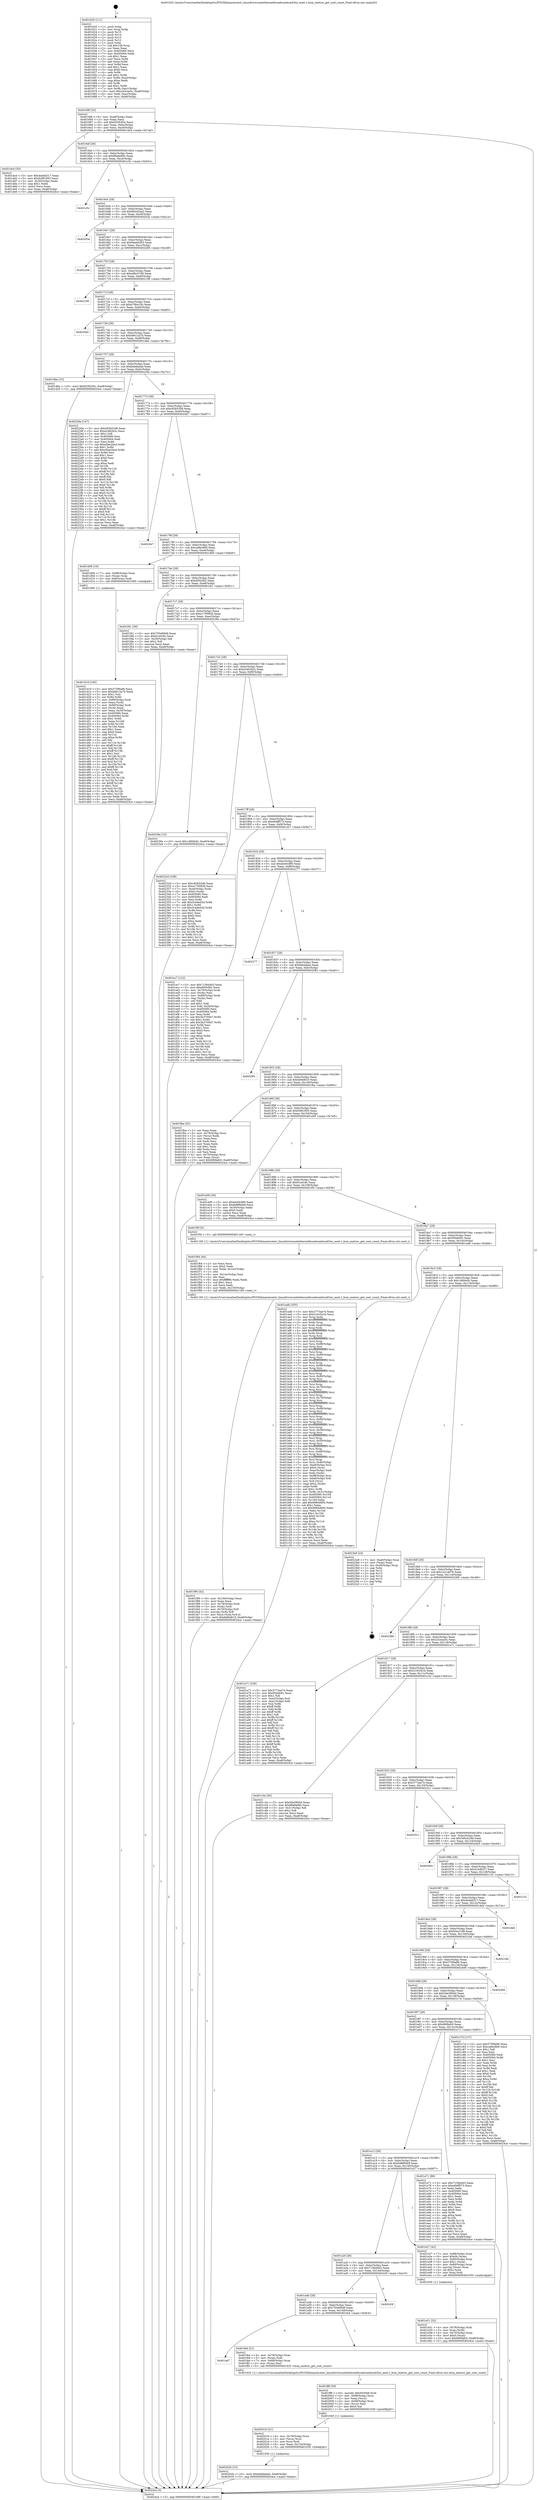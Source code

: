 digraph "0x401620" {
  label = "0x401620 (/mnt/c/Users/mathe/Desktop/tcc/POCII/binaries/extr_linuxdriversnetethernetbroadcombcm63xx_enet.c_bcm_enetsw_get_sset_count_Final-ollvm.out::main(0))"
  labelloc = "t"
  node[shape=record]

  Entry [label="",width=0.3,height=0.3,shape=circle,fillcolor=black,style=filled]
  "0x40168f" [label="{
     0x40168f [32]\l
     | [instrs]\l
     &nbsp;&nbsp;0x40168f \<+6\>: mov -0xa8(%rbp),%eax\l
     &nbsp;&nbsp;0x401695 \<+2\>: mov %eax,%ecx\l
     &nbsp;&nbsp;0x401697 \<+6\>: sub $0x92562f3c,%ecx\l
     &nbsp;&nbsp;0x40169d \<+6\>: mov %eax,-0xbc(%rbp)\l
     &nbsp;&nbsp;0x4016a3 \<+6\>: mov %ecx,-0xc0(%rbp)\l
     &nbsp;&nbsp;0x4016a9 \<+6\>: je 0000000000401dcd \<main+0x7ad\>\l
  }"]
  "0x401dcd" [label="{
     0x401dcd [30]\l
     | [instrs]\l
     &nbsp;&nbsp;0x401dcd \<+5\>: mov $0x4eddd317,%eax\l
     &nbsp;&nbsp;0x401dd2 \<+5\>: mov $0xfc981855,%ecx\l
     &nbsp;&nbsp;0x401dd7 \<+3\>: mov -0x30(%rbp),%edx\l
     &nbsp;&nbsp;0x401dda \<+3\>: cmp $0x1,%edx\l
     &nbsp;&nbsp;0x401ddd \<+3\>: cmovl %ecx,%eax\l
     &nbsp;&nbsp;0x401de0 \<+6\>: mov %eax,-0xa8(%rbp)\l
     &nbsp;&nbsp;0x401de6 \<+5\>: jmp 00000000004024ce \<main+0xeae\>\l
  }"]
  "0x4016af" [label="{
     0x4016af [28]\l
     | [instrs]\l
     &nbsp;&nbsp;0x4016af \<+5\>: jmp 00000000004016b4 \<main+0x94\>\l
     &nbsp;&nbsp;0x4016b4 \<+6\>: mov -0xbc(%rbp),%eax\l
     &nbsp;&nbsp;0x4016ba \<+5\>: sub $0x96a6e99c,%eax\l
     &nbsp;&nbsp;0x4016bf \<+6\>: mov %eax,-0xc4(%rbp)\l
     &nbsp;&nbsp;0x4016c5 \<+6\>: je 0000000000401c5c \<main+0x63c\>\l
  }"]
  Exit [label="",width=0.3,height=0.3,shape=circle,fillcolor=black,style=filled,peripheries=2]
  "0x401c5c" [label="{
     0x401c5c\l
  }", style=dashed]
  "0x4016cb" [label="{
     0x4016cb [28]\l
     | [instrs]\l
     &nbsp;&nbsp;0x4016cb \<+5\>: jmp 00000000004016d0 \<main+0xb0\>\l
     &nbsp;&nbsp;0x4016d0 \<+6\>: mov -0xbc(%rbp),%eax\l
     &nbsp;&nbsp;0x4016d6 \<+5\>: sub $0x9b2d3aa2,%eax\l
     &nbsp;&nbsp;0x4016db \<+6\>: mov %eax,-0xc8(%rbp)\l
     &nbsp;&nbsp;0x4016e1 \<+6\>: je 000000000040203a \<main+0xa1a\>\l
  }"]
  "0x40202b" [label="{
     0x40202b [15]\l
     | [instrs]\l
     &nbsp;&nbsp;0x40202b \<+10\>: movl $0xbebdabab,-0xa8(%rbp)\l
     &nbsp;&nbsp;0x402035 \<+5\>: jmp 00000000004024ce \<main+0xeae\>\l
  }"]
  "0x40203a" [label="{
     0x40203a\l
  }", style=dashed]
  "0x4016e7" [label="{
     0x4016e7 [28]\l
     | [instrs]\l
     &nbsp;&nbsp;0x4016e7 \<+5\>: jmp 00000000004016ec \<main+0xcc\>\l
     &nbsp;&nbsp;0x4016ec \<+6\>: mov -0xbc(%rbp),%eax\l
     &nbsp;&nbsp;0x4016f2 \<+5\>: sub $0x9bab0263,%eax\l
     &nbsp;&nbsp;0x4016f7 \<+6\>: mov %eax,-0xcc(%rbp)\l
     &nbsp;&nbsp;0x4016fd \<+6\>: je 0000000000402268 \<main+0xc48\>\l
  }"]
  "0x402016" [label="{
     0x402016 [21]\l
     | [instrs]\l
     &nbsp;&nbsp;0x402016 \<+4\>: mov -0x78(%rbp),%rcx\l
     &nbsp;&nbsp;0x40201a \<+3\>: mov (%rcx),%rcx\l
     &nbsp;&nbsp;0x40201d \<+3\>: mov %rcx,%rdi\l
     &nbsp;&nbsp;0x402020 \<+6\>: mov %eax,-0x154(%rbp)\l
     &nbsp;&nbsp;0x402026 \<+5\>: call 0000000000401030 \<free@plt\>\l
     | [calls]\l
     &nbsp;&nbsp;0x401030 \{1\} (unknown)\l
  }"]
  "0x402268" [label="{
     0x402268\l
  }", style=dashed]
  "0x401703" [label="{
     0x401703 [28]\l
     | [instrs]\l
     &nbsp;&nbsp;0x401703 \<+5\>: jmp 0000000000401708 \<main+0xe8\>\l
     &nbsp;&nbsp;0x401708 \<+6\>: mov -0xbc(%rbp),%eax\l
     &nbsp;&nbsp;0x40170e \<+5\>: sub $0xadbc5190,%eax\l
     &nbsp;&nbsp;0x401713 \<+6\>: mov %eax,-0xd0(%rbp)\l
     &nbsp;&nbsp;0x401719 \<+6\>: je 0000000000402108 \<main+0xae8\>\l
  }"]
  "0x401ff9" [label="{
     0x401ff9 [29]\l
     | [instrs]\l
     &nbsp;&nbsp;0x401ff9 \<+10\>: movabs $0x4030d6,%rdi\l
     &nbsp;&nbsp;0x402003 \<+4\>: mov -0x68(%rbp),%rcx\l
     &nbsp;&nbsp;0x402007 \<+2\>: mov %eax,(%rcx)\l
     &nbsp;&nbsp;0x402009 \<+4\>: mov -0x68(%rbp),%rcx\l
     &nbsp;&nbsp;0x40200d \<+2\>: mov (%rcx),%esi\l
     &nbsp;&nbsp;0x40200f \<+2\>: mov $0x0,%al\l
     &nbsp;&nbsp;0x402011 \<+5\>: call 0000000000401040 \<printf@plt\>\l
     | [calls]\l
     &nbsp;&nbsp;0x401040 \{1\} (unknown)\l
  }"]
  "0x402108" [label="{
     0x402108\l
  }", style=dashed]
  "0x40171f" [label="{
     0x40171f [28]\l
     | [instrs]\l
     &nbsp;&nbsp;0x40171f \<+5\>: jmp 0000000000401724 \<main+0x104\>\l
     &nbsp;&nbsp;0x401724 \<+6\>: mov -0xbc(%rbp),%eax\l
     &nbsp;&nbsp;0x40172a \<+5\>: sub $0xb78b419c,%eax\l
     &nbsp;&nbsp;0x40172f \<+6\>: mov %eax,-0xd4(%rbp)\l
     &nbsp;&nbsp;0x401735 \<+6\>: je 00000000004020a5 \<main+0xa85\>\l
  }"]
  "0x401a67" [label="{
     0x401a67\l
  }", style=dashed]
  "0x4020a5" [label="{
     0x4020a5\l
  }", style=dashed]
  "0x40173b" [label="{
     0x40173b [28]\l
     | [instrs]\l
     &nbsp;&nbsp;0x40173b \<+5\>: jmp 0000000000401740 \<main+0x120\>\l
     &nbsp;&nbsp;0x401740 \<+6\>: mov -0xbc(%rbp),%eax\l
     &nbsp;&nbsp;0x401746 \<+5\>: sub $0xb8012a7b,%eax\l
     &nbsp;&nbsp;0x40174b \<+6\>: mov %eax,-0xd8(%rbp)\l
     &nbsp;&nbsp;0x401751 \<+6\>: je 0000000000401dbe \<main+0x79e\>\l
  }"]
  "0x401fe4" [label="{
     0x401fe4 [21]\l
     | [instrs]\l
     &nbsp;&nbsp;0x401fe4 \<+4\>: mov -0x78(%rbp),%rax\l
     &nbsp;&nbsp;0x401fe8 \<+3\>: mov (%rax),%rdi\l
     &nbsp;&nbsp;0x401feb \<+7\>: mov -0x88(%rbp),%rax\l
     &nbsp;&nbsp;0x401ff2 \<+2\>: mov (%rax),%esi\l
     &nbsp;&nbsp;0x401ff4 \<+5\>: call 0000000000401420 \<bcm_enetsw_get_sset_count\>\l
     | [calls]\l
     &nbsp;&nbsp;0x401420 \{1\} (/mnt/c/Users/mathe/Desktop/tcc/POCII/binaries/extr_linuxdriversnetethernetbroadcombcm63xx_enet.c_bcm_enetsw_get_sset_count_Final-ollvm.out::bcm_enetsw_get_sset_count)\l
  }"]
  "0x401dbe" [label="{
     0x401dbe [15]\l
     | [instrs]\l
     &nbsp;&nbsp;0x401dbe \<+10\>: movl $0x92562f3c,-0xa8(%rbp)\l
     &nbsp;&nbsp;0x401dc8 \<+5\>: jmp 00000000004024ce \<main+0xeae\>\l
  }"]
  "0x401757" [label="{
     0x401757 [28]\l
     | [instrs]\l
     &nbsp;&nbsp;0x401757 \<+5\>: jmp 000000000040175c \<main+0x13c\>\l
     &nbsp;&nbsp;0x40175c \<+6\>: mov -0xbc(%rbp),%eax\l
     &nbsp;&nbsp;0x401762 \<+5\>: sub $0xbebdabab,%eax\l
     &nbsp;&nbsp;0x401767 \<+6\>: mov %eax,-0xdc(%rbp)\l
     &nbsp;&nbsp;0x40176d \<+6\>: je 000000000040229a \<main+0xc7a\>\l
  }"]
  "0x401a4b" [label="{
     0x401a4b [28]\l
     | [instrs]\l
     &nbsp;&nbsp;0x401a4b \<+5\>: jmp 0000000000401a50 \<main+0x430\>\l
     &nbsp;&nbsp;0x401a50 \<+6\>: mov -0xbc(%rbp),%eax\l
     &nbsp;&nbsp;0x401a56 \<+5\>: sub $0x75546849,%eax\l
     &nbsp;&nbsp;0x401a5b \<+6\>: mov %eax,-0x148(%rbp)\l
     &nbsp;&nbsp;0x401a61 \<+6\>: je 0000000000401fe4 \<main+0x9c4\>\l
  }"]
  "0x40229a" [label="{
     0x40229a [147]\l
     | [instrs]\l
     &nbsp;&nbsp;0x40229a \<+5\>: mov $0xc83b52d9,%eax\l
     &nbsp;&nbsp;0x40229f \<+5\>: mov $0xe2462b2c,%ecx\l
     &nbsp;&nbsp;0x4022a4 \<+2\>: mov $0x1,%dl\l
     &nbsp;&nbsp;0x4022a6 \<+7\>: mov 0x405060,%esi\l
     &nbsp;&nbsp;0x4022ad \<+7\>: mov 0x405064,%edi\l
     &nbsp;&nbsp;0x4022b4 \<+3\>: mov %esi,%r8d\l
     &nbsp;&nbsp;0x4022b7 \<+7\>: sub $0xe5be2be4,%r8d\l
     &nbsp;&nbsp;0x4022be \<+4\>: sub $0x1,%r8d\l
     &nbsp;&nbsp;0x4022c2 \<+7\>: add $0xe5be2be4,%r8d\l
     &nbsp;&nbsp;0x4022c9 \<+4\>: imul %r8d,%esi\l
     &nbsp;&nbsp;0x4022cd \<+3\>: and $0x1,%esi\l
     &nbsp;&nbsp;0x4022d0 \<+3\>: cmp $0x0,%esi\l
     &nbsp;&nbsp;0x4022d3 \<+4\>: sete %r9b\l
     &nbsp;&nbsp;0x4022d7 \<+3\>: cmp $0xa,%edi\l
     &nbsp;&nbsp;0x4022da \<+4\>: setl %r10b\l
     &nbsp;&nbsp;0x4022de \<+3\>: mov %r9b,%r11b\l
     &nbsp;&nbsp;0x4022e1 \<+4\>: xor $0xff,%r11b\l
     &nbsp;&nbsp;0x4022e5 \<+3\>: mov %r10b,%bl\l
     &nbsp;&nbsp;0x4022e8 \<+3\>: xor $0xff,%bl\l
     &nbsp;&nbsp;0x4022eb \<+3\>: xor $0x0,%dl\l
     &nbsp;&nbsp;0x4022ee \<+3\>: mov %r11b,%r14b\l
     &nbsp;&nbsp;0x4022f1 \<+4\>: and $0x0,%r14b\l
     &nbsp;&nbsp;0x4022f5 \<+3\>: and %dl,%r9b\l
     &nbsp;&nbsp;0x4022f8 \<+3\>: mov %bl,%r15b\l
     &nbsp;&nbsp;0x4022fb \<+4\>: and $0x0,%r15b\l
     &nbsp;&nbsp;0x4022ff \<+3\>: and %dl,%r10b\l
     &nbsp;&nbsp;0x402302 \<+3\>: or %r9b,%r14b\l
     &nbsp;&nbsp;0x402305 \<+3\>: or %r10b,%r15b\l
     &nbsp;&nbsp;0x402308 \<+3\>: xor %r15b,%r14b\l
     &nbsp;&nbsp;0x40230b \<+3\>: or %bl,%r11b\l
     &nbsp;&nbsp;0x40230e \<+4\>: xor $0xff,%r11b\l
     &nbsp;&nbsp;0x402312 \<+3\>: or $0x0,%dl\l
     &nbsp;&nbsp;0x402315 \<+3\>: and %dl,%r11b\l
     &nbsp;&nbsp;0x402318 \<+3\>: or %r11b,%r14b\l
     &nbsp;&nbsp;0x40231b \<+4\>: test $0x1,%r14b\l
     &nbsp;&nbsp;0x40231f \<+3\>: cmovne %ecx,%eax\l
     &nbsp;&nbsp;0x402322 \<+6\>: mov %eax,-0xa8(%rbp)\l
     &nbsp;&nbsp;0x402328 \<+5\>: jmp 00000000004024ce \<main+0xeae\>\l
  }"]
  "0x401773" [label="{
     0x401773 [28]\l
     | [instrs]\l
     &nbsp;&nbsp;0x401773 \<+5\>: jmp 0000000000401778 \<main+0x158\>\l
     &nbsp;&nbsp;0x401778 \<+6\>: mov -0xbc(%rbp),%eax\l
     &nbsp;&nbsp;0x40177e \<+5\>: sub $0xc83b52d9,%eax\l
     &nbsp;&nbsp;0x401783 \<+6\>: mov %eax,-0xe0(%rbp)\l
     &nbsp;&nbsp;0x401789 \<+6\>: je 00000000004024b7 \<main+0xe97\>\l
  }"]
  "0x40243f" [label="{
     0x40243f\l
  }", style=dashed]
  "0x4024b7" [label="{
     0x4024b7\l
  }", style=dashed]
  "0x40178f" [label="{
     0x40178f [28]\l
     | [instrs]\l
     &nbsp;&nbsp;0x40178f \<+5\>: jmp 0000000000401794 \<main+0x174\>\l
     &nbsp;&nbsp;0x401794 \<+6\>: mov -0xbc(%rbp),%eax\l
     &nbsp;&nbsp;0x40179a \<+5\>: sub $0xca8ec8b9,%eax\l
     &nbsp;&nbsp;0x40179f \<+6\>: mov %eax,-0xe4(%rbp)\l
     &nbsp;&nbsp;0x4017a5 \<+6\>: je 0000000000401d06 \<main+0x6e6\>\l
  }"]
  "0x401f90" [label="{
     0x401f90 [42]\l
     | [instrs]\l
     &nbsp;&nbsp;0x401f90 \<+6\>: mov -0x150(%rbp),%ecx\l
     &nbsp;&nbsp;0x401f96 \<+3\>: imul %eax,%ecx\l
     &nbsp;&nbsp;0x401f99 \<+4\>: mov -0x78(%rbp),%rdi\l
     &nbsp;&nbsp;0x401f9d \<+3\>: mov (%rdi),%rdi\l
     &nbsp;&nbsp;0x401fa0 \<+4\>: mov -0x70(%rbp),%r8\l
     &nbsp;&nbsp;0x401fa4 \<+3\>: movslq (%r8),%r8\l
     &nbsp;&nbsp;0x401fa7 \<+4\>: mov %ecx,(%rdi,%r8,4)\l
     &nbsp;&nbsp;0x401fab \<+10\>: movl $0xfa66d610,-0xa8(%rbp)\l
     &nbsp;&nbsp;0x401fb5 \<+5\>: jmp 00000000004024ce \<main+0xeae\>\l
  }"]
  "0x401d06" [label="{
     0x401d06 [19]\l
     | [instrs]\l
     &nbsp;&nbsp;0x401d06 \<+7\>: mov -0x98(%rbp),%rax\l
     &nbsp;&nbsp;0x401d0d \<+3\>: mov (%rax),%rax\l
     &nbsp;&nbsp;0x401d10 \<+4\>: mov 0x8(%rax),%rdi\l
     &nbsp;&nbsp;0x401d14 \<+5\>: call 0000000000401060 \<atoi@plt\>\l
     | [calls]\l
     &nbsp;&nbsp;0x401060 \{1\} (unknown)\l
  }"]
  "0x4017ab" [label="{
     0x4017ab [28]\l
     | [instrs]\l
     &nbsp;&nbsp;0x4017ab \<+5\>: jmp 00000000004017b0 \<main+0x190\>\l
     &nbsp;&nbsp;0x4017b0 \<+6\>: mov -0xbc(%rbp),%eax\l
     &nbsp;&nbsp;0x4017b6 \<+5\>: sub $0xdf30cfb2,%eax\l
     &nbsp;&nbsp;0x4017bb \<+6\>: mov %eax,-0xe8(%rbp)\l
     &nbsp;&nbsp;0x4017c1 \<+6\>: je 0000000000401f41 \<main+0x921\>\l
  }"]
  "0x401f64" [label="{
     0x401f64 [44]\l
     | [instrs]\l
     &nbsp;&nbsp;0x401f64 \<+2\>: xor %ecx,%ecx\l
     &nbsp;&nbsp;0x401f66 \<+5\>: mov $0x2,%edx\l
     &nbsp;&nbsp;0x401f6b \<+6\>: mov %edx,-0x14c(%rbp)\l
     &nbsp;&nbsp;0x401f71 \<+1\>: cltd\l
     &nbsp;&nbsp;0x401f72 \<+6\>: mov -0x14c(%rbp),%esi\l
     &nbsp;&nbsp;0x401f78 \<+2\>: idiv %esi\l
     &nbsp;&nbsp;0x401f7a \<+6\>: imul $0xfffffffe,%edx,%edx\l
     &nbsp;&nbsp;0x401f80 \<+3\>: sub $0x1,%ecx\l
     &nbsp;&nbsp;0x401f83 \<+2\>: sub %ecx,%edx\l
     &nbsp;&nbsp;0x401f85 \<+6\>: mov %edx,-0x150(%rbp)\l
     &nbsp;&nbsp;0x401f8b \<+5\>: call 0000000000401160 \<next_i\>\l
     | [calls]\l
     &nbsp;&nbsp;0x401160 \{1\} (/mnt/c/Users/mathe/Desktop/tcc/POCII/binaries/extr_linuxdriversnetethernetbroadcombcm63xx_enet.c_bcm_enetsw_get_sset_count_Final-ollvm.out::next_i)\l
  }"]
  "0x401f41" [label="{
     0x401f41 [30]\l
     | [instrs]\l
     &nbsp;&nbsp;0x401f41 \<+5\>: mov $0x75546849,%eax\l
     &nbsp;&nbsp;0x401f46 \<+5\>: mov $0x91e0c9c,%ecx\l
     &nbsp;&nbsp;0x401f4b \<+3\>: mov -0x29(%rbp),%dl\l
     &nbsp;&nbsp;0x401f4e \<+3\>: test $0x1,%dl\l
     &nbsp;&nbsp;0x401f51 \<+3\>: cmovne %ecx,%eax\l
     &nbsp;&nbsp;0x401f54 \<+6\>: mov %eax,-0xa8(%rbp)\l
     &nbsp;&nbsp;0x401f5a \<+5\>: jmp 00000000004024ce \<main+0xeae\>\l
  }"]
  "0x4017c7" [label="{
     0x4017c7 [28]\l
     | [instrs]\l
     &nbsp;&nbsp;0x4017c7 \<+5\>: jmp 00000000004017cc \<main+0x1ac\>\l
     &nbsp;&nbsp;0x4017cc \<+6\>: mov -0xbc(%rbp),%eax\l
     &nbsp;&nbsp;0x4017d2 \<+5\>: sub $0xe1795828,%eax\l
     &nbsp;&nbsp;0x4017d7 \<+6\>: mov %eax,-0xec(%rbp)\l
     &nbsp;&nbsp;0x4017dd \<+6\>: je 000000000040239a \<main+0xd7a\>\l
  }"]
  "0x401e51" [label="{
     0x401e51 [32]\l
     | [instrs]\l
     &nbsp;&nbsp;0x401e51 \<+4\>: mov -0x78(%rbp),%rdi\l
     &nbsp;&nbsp;0x401e55 \<+3\>: mov %rax,(%rdi)\l
     &nbsp;&nbsp;0x401e58 \<+4\>: mov -0x70(%rbp),%rax\l
     &nbsp;&nbsp;0x401e5c \<+6\>: movl $0x0,(%rax)\l
     &nbsp;&nbsp;0x401e62 \<+10\>: movl $0x680fafc0,-0xa8(%rbp)\l
     &nbsp;&nbsp;0x401e6c \<+5\>: jmp 00000000004024ce \<main+0xeae\>\l
  }"]
  "0x40239a" [label="{
     0x40239a [15]\l
     | [instrs]\l
     &nbsp;&nbsp;0x40239a \<+10\>: movl $0x1480dcfc,-0xa8(%rbp)\l
     &nbsp;&nbsp;0x4023a4 \<+5\>: jmp 00000000004024ce \<main+0xeae\>\l
  }"]
  "0x4017e3" [label="{
     0x4017e3 [28]\l
     | [instrs]\l
     &nbsp;&nbsp;0x4017e3 \<+5\>: jmp 00000000004017e8 \<main+0x1c8\>\l
     &nbsp;&nbsp;0x4017e8 \<+6\>: mov -0xbc(%rbp),%eax\l
     &nbsp;&nbsp;0x4017ee \<+5\>: sub $0xe2462b2c,%eax\l
     &nbsp;&nbsp;0x4017f3 \<+6\>: mov %eax,-0xf0(%rbp)\l
     &nbsp;&nbsp;0x4017f9 \<+6\>: je 000000000040232d \<main+0xd0d\>\l
  }"]
  "0x401a2f" [label="{
     0x401a2f [28]\l
     | [instrs]\l
     &nbsp;&nbsp;0x401a2f \<+5\>: jmp 0000000000401a34 \<main+0x414\>\l
     &nbsp;&nbsp;0x401a34 \<+6\>: mov -0xbc(%rbp),%eax\l
     &nbsp;&nbsp;0x401a3a \<+5\>: sub $0x7156d4d3,%eax\l
     &nbsp;&nbsp;0x401a3f \<+6\>: mov %eax,-0x144(%rbp)\l
     &nbsp;&nbsp;0x401a45 \<+6\>: je 000000000040243f \<main+0xe1f\>\l
  }"]
  "0x40232d" [label="{
     0x40232d [109]\l
     | [instrs]\l
     &nbsp;&nbsp;0x40232d \<+5\>: mov $0xc83b52d9,%eax\l
     &nbsp;&nbsp;0x402332 \<+5\>: mov $0xe1795828,%ecx\l
     &nbsp;&nbsp;0x402337 \<+7\>: mov -0xa0(%rbp),%rdx\l
     &nbsp;&nbsp;0x40233e \<+6\>: movl $0x0,(%rdx)\l
     &nbsp;&nbsp;0x402344 \<+7\>: mov 0x405060,%esi\l
     &nbsp;&nbsp;0x40234b \<+7\>: mov 0x405064,%edi\l
     &nbsp;&nbsp;0x402352 \<+3\>: mov %esi,%r8d\l
     &nbsp;&nbsp;0x402355 \<+7\>: add $0x3c4ded3d,%r8d\l
     &nbsp;&nbsp;0x40235c \<+4\>: sub $0x1,%r8d\l
     &nbsp;&nbsp;0x402360 \<+7\>: sub $0x3c4ded3d,%r8d\l
     &nbsp;&nbsp;0x402367 \<+4\>: imul %r8d,%esi\l
     &nbsp;&nbsp;0x40236b \<+3\>: and $0x1,%esi\l
     &nbsp;&nbsp;0x40236e \<+3\>: cmp $0x0,%esi\l
     &nbsp;&nbsp;0x402371 \<+4\>: sete %r9b\l
     &nbsp;&nbsp;0x402375 \<+3\>: cmp $0xa,%edi\l
     &nbsp;&nbsp;0x402378 \<+4\>: setl %r10b\l
     &nbsp;&nbsp;0x40237c \<+3\>: mov %r9b,%r11b\l
     &nbsp;&nbsp;0x40237f \<+3\>: and %r10b,%r11b\l
     &nbsp;&nbsp;0x402382 \<+3\>: xor %r10b,%r9b\l
     &nbsp;&nbsp;0x402385 \<+3\>: or %r9b,%r11b\l
     &nbsp;&nbsp;0x402388 \<+4\>: test $0x1,%r11b\l
     &nbsp;&nbsp;0x40238c \<+3\>: cmovne %ecx,%eax\l
     &nbsp;&nbsp;0x40238f \<+6\>: mov %eax,-0xa8(%rbp)\l
     &nbsp;&nbsp;0x402395 \<+5\>: jmp 00000000004024ce \<main+0xeae\>\l
  }"]
  "0x4017ff" [label="{
     0x4017ff [28]\l
     | [instrs]\l
     &nbsp;&nbsp;0x4017ff \<+5\>: jmp 0000000000401804 \<main+0x1e4\>\l
     &nbsp;&nbsp;0x401804 \<+6\>: mov -0xbc(%rbp),%eax\l
     &nbsp;&nbsp;0x40180a \<+5\>: sub $0xe84ff573,%eax\l
     &nbsp;&nbsp;0x40180f \<+6\>: mov %eax,-0xf4(%rbp)\l
     &nbsp;&nbsp;0x401815 \<+6\>: je 0000000000401ec7 \<main+0x8a7\>\l
  }"]
  "0x401e27" [label="{
     0x401e27 [42]\l
     | [instrs]\l
     &nbsp;&nbsp;0x401e27 \<+7\>: mov -0x88(%rbp),%rax\l
     &nbsp;&nbsp;0x401e2e \<+6\>: movl $0x64,(%rax)\l
     &nbsp;&nbsp;0x401e34 \<+4\>: mov -0x80(%rbp),%rax\l
     &nbsp;&nbsp;0x401e38 \<+6\>: movl $0x1,(%rax)\l
     &nbsp;&nbsp;0x401e3e \<+4\>: mov -0x80(%rbp),%rax\l
     &nbsp;&nbsp;0x401e42 \<+3\>: movslq (%rax),%rax\l
     &nbsp;&nbsp;0x401e45 \<+4\>: shl $0x2,%rax\l
     &nbsp;&nbsp;0x401e49 \<+3\>: mov %rax,%rdi\l
     &nbsp;&nbsp;0x401e4c \<+5\>: call 0000000000401050 \<malloc@plt\>\l
     | [calls]\l
     &nbsp;&nbsp;0x401050 \{1\} (unknown)\l
  }"]
  "0x401ec7" [label="{
     0x401ec7 [122]\l
     | [instrs]\l
     &nbsp;&nbsp;0x401ec7 \<+5\>: mov $0x7156d4d3,%eax\l
     &nbsp;&nbsp;0x401ecc \<+5\>: mov $0xdf30cfb2,%ecx\l
     &nbsp;&nbsp;0x401ed1 \<+4\>: mov -0x70(%rbp),%rdx\l
     &nbsp;&nbsp;0x401ed5 \<+2\>: mov (%rdx),%esi\l
     &nbsp;&nbsp;0x401ed7 \<+4\>: mov -0x80(%rbp),%rdx\l
     &nbsp;&nbsp;0x401edb \<+2\>: cmp (%rdx),%esi\l
     &nbsp;&nbsp;0x401edd \<+4\>: setl %dil\l
     &nbsp;&nbsp;0x401ee1 \<+4\>: and $0x1,%dil\l
     &nbsp;&nbsp;0x401ee5 \<+4\>: mov %dil,-0x29(%rbp)\l
     &nbsp;&nbsp;0x401ee9 \<+7\>: mov 0x405060,%esi\l
     &nbsp;&nbsp;0x401ef0 \<+8\>: mov 0x405064,%r8d\l
     &nbsp;&nbsp;0x401ef8 \<+3\>: mov %esi,%r9d\l
     &nbsp;&nbsp;0x401efb \<+7\>: sub $0x3b3700d7,%r9d\l
     &nbsp;&nbsp;0x401f02 \<+4\>: sub $0x1,%r9d\l
     &nbsp;&nbsp;0x401f06 \<+7\>: add $0x3b3700d7,%r9d\l
     &nbsp;&nbsp;0x401f0d \<+4\>: imul %r9d,%esi\l
     &nbsp;&nbsp;0x401f11 \<+3\>: and $0x1,%esi\l
     &nbsp;&nbsp;0x401f14 \<+3\>: cmp $0x0,%esi\l
     &nbsp;&nbsp;0x401f17 \<+4\>: sete %dil\l
     &nbsp;&nbsp;0x401f1b \<+4\>: cmp $0xa,%r8d\l
     &nbsp;&nbsp;0x401f1f \<+4\>: setl %r10b\l
     &nbsp;&nbsp;0x401f23 \<+3\>: mov %dil,%r11b\l
     &nbsp;&nbsp;0x401f26 \<+3\>: and %r10b,%r11b\l
     &nbsp;&nbsp;0x401f29 \<+3\>: xor %r10b,%dil\l
     &nbsp;&nbsp;0x401f2c \<+3\>: or %dil,%r11b\l
     &nbsp;&nbsp;0x401f2f \<+4\>: test $0x1,%r11b\l
     &nbsp;&nbsp;0x401f33 \<+3\>: cmovne %ecx,%eax\l
     &nbsp;&nbsp;0x401f36 \<+6\>: mov %eax,-0xa8(%rbp)\l
     &nbsp;&nbsp;0x401f3c \<+5\>: jmp 00000000004024ce \<main+0xeae\>\l
  }"]
  "0x40181b" [label="{
     0x40181b [28]\l
     | [instrs]\l
     &nbsp;&nbsp;0x40181b \<+5\>: jmp 0000000000401820 \<main+0x200\>\l
     &nbsp;&nbsp;0x401820 \<+6\>: mov -0xbc(%rbp),%eax\l
     &nbsp;&nbsp;0x401826 \<+5\>: sub $0xeb40c8f0,%eax\l
     &nbsp;&nbsp;0x40182b \<+6\>: mov %eax,-0xf8(%rbp)\l
     &nbsp;&nbsp;0x401831 \<+6\>: je 0000000000402277 \<main+0xc57\>\l
  }"]
  "0x401a13" [label="{
     0x401a13 [28]\l
     | [instrs]\l
     &nbsp;&nbsp;0x401a13 \<+5\>: jmp 0000000000401a18 \<main+0x3f8\>\l
     &nbsp;&nbsp;0x401a18 \<+6\>: mov -0xbc(%rbp),%eax\l
     &nbsp;&nbsp;0x401a1e \<+5\>: sub $0x6d8f84b9,%eax\l
     &nbsp;&nbsp;0x401a23 \<+6\>: mov %eax,-0x140(%rbp)\l
     &nbsp;&nbsp;0x401a29 \<+6\>: je 0000000000401e27 \<main+0x807\>\l
  }"]
  "0x402277" [label="{
     0x402277\l
  }", style=dashed]
  "0x401837" [label="{
     0x401837 [28]\l
     | [instrs]\l
     &nbsp;&nbsp;0x401837 \<+5\>: jmp 000000000040183c \<main+0x21c\>\l
     &nbsp;&nbsp;0x40183c \<+6\>: mov -0xbc(%rbp),%eax\l
     &nbsp;&nbsp;0x401842 \<+5\>: sub $0xf4e0abee,%eax\l
     &nbsp;&nbsp;0x401847 \<+6\>: mov %eax,-0xfc(%rbp)\l
     &nbsp;&nbsp;0x40184d \<+6\>: je 0000000000402081 \<main+0xa61\>\l
  }"]
  "0x401e71" [label="{
     0x401e71 [86]\l
     | [instrs]\l
     &nbsp;&nbsp;0x401e71 \<+5\>: mov $0x7156d4d3,%eax\l
     &nbsp;&nbsp;0x401e76 \<+5\>: mov $0xe84ff573,%ecx\l
     &nbsp;&nbsp;0x401e7b \<+2\>: xor %edx,%edx\l
     &nbsp;&nbsp;0x401e7d \<+7\>: mov 0x405060,%esi\l
     &nbsp;&nbsp;0x401e84 \<+7\>: mov 0x405064,%edi\l
     &nbsp;&nbsp;0x401e8b \<+3\>: sub $0x1,%edx\l
     &nbsp;&nbsp;0x401e8e \<+3\>: mov %esi,%r8d\l
     &nbsp;&nbsp;0x401e91 \<+3\>: add %edx,%r8d\l
     &nbsp;&nbsp;0x401e94 \<+4\>: imul %r8d,%esi\l
     &nbsp;&nbsp;0x401e98 \<+3\>: and $0x1,%esi\l
     &nbsp;&nbsp;0x401e9b \<+3\>: cmp $0x0,%esi\l
     &nbsp;&nbsp;0x401e9e \<+4\>: sete %r9b\l
     &nbsp;&nbsp;0x401ea2 \<+3\>: cmp $0xa,%edi\l
     &nbsp;&nbsp;0x401ea5 \<+4\>: setl %r10b\l
     &nbsp;&nbsp;0x401ea9 \<+3\>: mov %r9b,%r11b\l
     &nbsp;&nbsp;0x401eac \<+3\>: and %r10b,%r11b\l
     &nbsp;&nbsp;0x401eaf \<+3\>: xor %r10b,%r9b\l
     &nbsp;&nbsp;0x401eb2 \<+3\>: or %r9b,%r11b\l
     &nbsp;&nbsp;0x401eb5 \<+4\>: test $0x1,%r11b\l
     &nbsp;&nbsp;0x401eb9 \<+3\>: cmovne %ecx,%eax\l
     &nbsp;&nbsp;0x401ebc \<+6\>: mov %eax,-0xa8(%rbp)\l
     &nbsp;&nbsp;0x401ec2 \<+5\>: jmp 00000000004024ce \<main+0xeae\>\l
  }"]
  "0x402081" [label="{
     0x402081\l
  }", style=dashed]
  "0x401853" [label="{
     0x401853 [28]\l
     | [instrs]\l
     &nbsp;&nbsp;0x401853 \<+5\>: jmp 0000000000401858 \<main+0x238\>\l
     &nbsp;&nbsp;0x401858 \<+6\>: mov -0xbc(%rbp),%eax\l
     &nbsp;&nbsp;0x40185e \<+5\>: sub $0xfa66d610,%eax\l
     &nbsp;&nbsp;0x401863 \<+6\>: mov %eax,-0x100(%rbp)\l
     &nbsp;&nbsp;0x401869 \<+6\>: je 0000000000401fba \<main+0x99a\>\l
  }"]
  "0x401d19" [label="{
     0x401d19 [165]\l
     | [instrs]\l
     &nbsp;&nbsp;0x401d19 \<+5\>: mov $0x575f9a96,%ecx\l
     &nbsp;&nbsp;0x401d1e \<+5\>: mov $0xb8012a7b,%edx\l
     &nbsp;&nbsp;0x401d23 \<+3\>: mov $0x1,%sil\l
     &nbsp;&nbsp;0x401d26 \<+3\>: xor %r8d,%r8d\l
     &nbsp;&nbsp;0x401d29 \<+7\>: mov -0x90(%rbp),%rdi\l
     &nbsp;&nbsp;0x401d30 \<+2\>: mov %eax,(%rdi)\l
     &nbsp;&nbsp;0x401d32 \<+7\>: mov -0x90(%rbp),%rdi\l
     &nbsp;&nbsp;0x401d39 \<+2\>: mov (%rdi),%eax\l
     &nbsp;&nbsp;0x401d3b \<+3\>: mov %eax,-0x30(%rbp)\l
     &nbsp;&nbsp;0x401d3e \<+7\>: mov 0x405060,%eax\l
     &nbsp;&nbsp;0x401d45 \<+8\>: mov 0x405064,%r9d\l
     &nbsp;&nbsp;0x401d4d \<+4\>: sub $0x1,%r8d\l
     &nbsp;&nbsp;0x401d51 \<+3\>: mov %eax,%r10d\l
     &nbsp;&nbsp;0x401d54 \<+3\>: add %r8d,%r10d\l
     &nbsp;&nbsp;0x401d57 \<+4\>: imul %r10d,%eax\l
     &nbsp;&nbsp;0x401d5b \<+3\>: and $0x1,%eax\l
     &nbsp;&nbsp;0x401d5e \<+3\>: cmp $0x0,%eax\l
     &nbsp;&nbsp;0x401d61 \<+4\>: sete %r11b\l
     &nbsp;&nbsp;0x401d65 \<+4\>: cmp $0xa,%r9d\l
     &nbsp;&nbsp;0x401d69 \<+3\>: setl %bl\l
     &nbsp;&nbsp;0x401d6c \<+3\>: mov %r11b,%r14b\l
     &nbsp;&nbsp;0x401d6f \<+4\>: xor $0xff,%r14b\l
     &nbsp;&nbsp;0x401d73 \<+3\>: mov %bl,%r15b\l
     &nbsp;&nbsp;0x401d76 \<+4\>: xor $0xff,%r15b\l
     &nbsp;&nbsp;0x401d7a \<+4\>: xor $0x1,%sil\l
     &nbsp;&nbsp;0x401d7e \<+3\>: mov %r14b,%r12b\l
     &nbsp;&nbsp;0x401d81 \<+4\>: and $0xff,%r12b\l
     &nbsp;&nbsp;0x401d85 \<+3\>: and %sil,%r11b\l
     &nbsp;&nbsp;0x401d88 \<+3\>: mov %r15b,%r13b\l
     &nbsp;&nbsp;0x401d8b \<+4\>: and $0xff,%r13b\l
     &nbsp;&nbsp;0x401d8f \<+3\>: and %sil,%bl\l
     &nbsp;&nbsp;0x401d92 \<+3\>: or %r11b,%r12b\l
     &nbsp;&nbsp;0x401d95 \<+3\>: or %bl,%r13b\l
     &nbsp;&nbsp;0x401d98 \<+3\>: xor %r13b,%r12b\l
     &nbsp;&nbsp;0x401d9b \<+3\>: or %r15b,%r14b\l
     &nbsp;&nbsp;0x401d9e \<+4\>: xor $0xff,%r14b\l
     &nbsp;&nbsp;0x401da2 \<+4\>: or $0x1,%sil\l
     &nbsp;&nbsp;0x401da6 \<+3\>: and %sil,%r14b\l
     &nbsp;&nbsp;0x401da9 \<+3\>: or %r14b,%r12b\l
     &nbsp;&nbsp;0x401dac \<+4\>: test $0x1,%r12b\l
     &nbsp;&nbsp;0x401db0 \<+3\>: cmovne %edx,%ecx\l
     &nbsp;&nbsp;0x401db3 \<+6\>: mov %ecx,-0xa8(%rbp)\l
     &nbsp;&nbsp;0x401db9 \<+5\>: jmp 00000000004024ce \<main+0xeae\>\l
  }"]
  "0x401fba" [label="{
     0x401fba [42]\l
     | [instrs]\l
     &nbsp;&nbsp;0x401fba \<+2\>: xor %eax,%eax\l
     &nbsp;&nbsp;0x401fbc \<+4\>: mov -0x70(%rbp),%rcx\l
     &nbsp;&nbsp;0x401fc0 \<+2\>: mov (%rcx),%edx\l
     &nbsp;&nbsp;0x401fc2 \<+2\>: mov %eax,%esi\l
     &nbsp;&nbsp;0x401fc4 \<+2\>: sub %edx,%esi\l
     &nbsp;&nbsp;0x401fc6 \<+2\>: mov %eax,%edx\l
     &nbsp;&nbsp;0x401fc8 \<+3\>: sub $0x1,%edx\l
     &nbsp;&nbsp;0x401fcb \<+2\>: add %edx,%esi\l
     &nbsp;&nbsp;0x401fcd \<+2\>: sub %esi,%eax\l
     &nbsp;&nbsp;0x401fcf \<+4\>: mov -0x70(%rbp),%rcx\l
     &nbsp;&nbsp;0x401fd3 \<+2\>: mov %eax,(%rcx)\l
     &nbsp;&nbsp;0x401fd5 \<+10\>: movl $0x680fafc0,-0xa8(%rbp)\l
     &nbsp;&nbsp;0x401fdf \<+5\>: jmp 00000000004024ce \<main+0xeae\>\l
  }"]
  "0x40186f" [label="{
     0x40186f [28]\l
     | [instrs]\l
     &nbsp;&nbsp;0x40186f \<+5\>: jmp 0000000000401874 \<main+0x254\>\l
     &nbsp;&nbsp;0x401874 \<+6\>: mov -0xbc(%rbp),%eax\l
     &nbsp;&nbsp;0x40187a \<+5\>: sub $0xfc981855,%eax\l
     &nbsp;&nbsp;0x40187f \<+6\>: mov %eax,-0x104(%rbp)\l
     &nbsp;&nbsp;0x401885 \<+6\>: je 0000000000401e09 \<main+0x7e9\>\l
  }"]
  "0x4019f7" [label="{
     0x4019f7 [28]\l
     | [instrs]\l
     &nbsp;&nbsp;0x4019f7 \<+5\>: jmp 00000000004019fc \<main+0x3dc\>\l
     &nbsp;&nbsp;0x4019fc \<+6\>: mov -0xbc(%rbp),%eax\l
     &nbsp;&nbsp;0x401a02 \<+5\>: sub $0x680fafc0,%eax\l
     &nbsp;&nbsp;0x401a07 \<+6\>: mov %eax,-0x13c(%rbp)\l
     &nbsp;&nbsp;0x401a0d \<+6\>: je 0000000000401e71 \<main+0x851\>\l
  }"]
  "0x401e09" [label="{
     0x401e09 [30]\l
     | [instrs]\l
     &nbsp;&nbsp;0x401e09 \<+5\>: mov $0xeb40c8f0,%eax\l
     &nbsp;&nbsp;0x401e0e \<+5\>: mov $0x6d8f84b9,%ecx\l
     &nbsp;&nbsp;0x401e13 \<+3\>: mov -0x30(%rbp),%edx\l
     &nbsp;&nbsp;0x401e16 \<+3\>: cmp $0x0,%edx\l
     &nbsp;&nbsp;0x401e19 \<+3\>: cmove %ecx,%eax\l
     &nbsp;&nbsp;0x401e1c \<+6\>: mov %eax,-0xa8(%rbp)\l
     &nbsp;&nbsp;0x401e22 \<+5\>: jmp 00000000004024ce \<main+0xeae\>\l
  }"]
  "0x40188b" [label="{
     0x40188b [28]\l
     | [instrs]\l
     &nbsp;&nbsp;0x40188b \<+5\>: jmp 0000000000401890 \<main+0x270\>\l
     &nbsp;&nbsp;0x401890 \<+6\>: mov -0xbc(%rbp),%eax\l
     &nbsp;&nbsp;0x401896 \<+5\>: sub $0x91e0c9c,%eax\l
     &nbsp;&nbsp;0x40189b \<+6\>: mov %eax,-0x108(%rbp)\l
     &nbsp;&nbsp;0x4018a1 \<+6\>: je 0000000000401f5f \<main+0x93f\>\l
  }"]
  "0x401c7d" [label="{
     0x401c7d [137]\l
     | [instrs]\l
     &nbsp;&nbsp;0x401c7d \<+5\>: mov $0x575f9a96,%eax\l
     &nbsp;&nbsp;0x401c82 \<+5\>: mov $0xca8ec8b9,%ecx\l
     &nbsp;&nbsp;0x401c87 \<+2\>: mov $0x1,%dl\l
     &nbsp;&nbsp;0x401c89 \<+2\>: xor %esi,%esi\l
     &nbsp;&nbsp;0x401c8b \<+7\>: mov 0x405060,%edi\l
     &nbsp;&nbsp;0x401c92 \<+8\>: mov 0x405064,%r8d\l
     &nbsp;&nbsp;0x401c9a \<+3\>: sub $0x1,%esi\l
     &nbsp;&nbsp;0x401c9d \<+3\>: mov %edi,%r9d\l
     &nbsp;&nbsp;0x401ca0 \<+3\>: add %esi,%r9d\l
     &nbsp;&nbsp;0x401ca3 \<+4\>: imul %r9d,%edi\l
     &nbsp;&nbsp;0x401ca7 \<+3\>: and $0x1,%edi\l
     &nbsp;&nbsp;0x401caa \<+3\>: cmp $0x0,%edi\l
     &nbsp;&nbsp;0x401cad \<+4\>: sete %r10b\l
     &nbsp;&nbsp;0x401cb1 \<+4\>: cmp $0xa,%r8d\l
     &nbsp;&nbsp;0x401cb5 \<+4\>: setl %r11b\l
     &nbsp;&nbsp;0x401cb9 \<+3\>: mov %r10b,%bl\l
     &nbsp;&nbsp;0x401cbc \<+3\>: xor $0xff,%bl\l
     &nbsp;&nbsp;0x401cbf \<+3\>: mov %r11b,%r14b\l
     &nbsp;&nbsp;0x401cc2 \<+4\>: xor $0xff,%r14b\l
     &nbsp;&nbsp;0x401cc6 \<+3\>: xor $0x0,%dl\l
     &nbsp;&nbsp;0x401cc9 \<+3\>: mov %bl,%r15b\l
     &nbsp;&nbsp;0x401ccc \<+4\>: and $0x0,%r15b\l
     &nbsp;&nbsp;0x401cd0 \<+3\>: and %dl,%r10b\l
     &nbsp;&nbsp;0x401cd3 \<+3\>: mov %r14b,%r12b\l
     &nbsp;&nbsp;0x401cd6 \<+4\>: and $0x0,%r12b\l
     &nbsp;&nbsp;0x401cda \<+3\>: and %dl,%r11b\l
     &nbsp;&nbsp;0x401cdd \<+3\>: or %r10b,%r15b\l
     &nbsp;&nbsp;0x401ce0 \<+3\>: or %r11b,%r12b\l
     &nbsp;&nbsp;0x401ce3 \<+3\>: xor %r12b,%r15b\l
     &nbsp;&nbsp;0x401ce6 \<+3\>: or %r14b,%bl\l
     &nbsp;&nbsp;0x401ce9 \<+3\>: xor $0xff,%bl\l
     &nbsp;&nbsp;0x401cec \<+3\>: or $0x0,%dl\l
     &nbsp;&nbsp;0x401cef \<+2\>: and %dl,%bl\l
     &nbsp;&nbsp;0x401cf1 \<+3\>: or %bl,%r15b\l
     &nbsp;&nbsp;0x401cf4 \<+4\>: test $0x1,%r15b\l
     &nbsp;&nbsp;0x401cf8 \<+3\>: cmovne %ecx,%eax\l
     &nbsp;&nbsp;0x401cfb \<+6\>: mov %eax,-0xa8(%rbp)\l
     &nbsp;&nbsp;0x401d01 \<+5\>: jmp 00000000004024ce \<main+0xeae\>\l
  }"]
  "0x401f5f" [label="{
     0x401f5f [5]\l
     | [instrs]\l
     &nbsp;&nbsp;0x401f5f \<+5\>: call 0000000000401160 \<next_i\>\l
     | [calls]\l
     &nbsp;&nbsp;0x401160 \{1\} (/mnt/c/Users/mathe/Desktop/tcc/POCII/binaries/extr_linuxdriversnetethernetbroadcombcm63xx_enet.c_bcm_enetsw_get_sset_count_Final-ollvm.out::next_i)\l
  }"]
  "0x4018a7" [label="{
     0x4018a7 [28]\l
     | [instrs]\l
     &nbsp;&nbsp;0x4018a7 \<+5\>: jmp 00000000004018ac \<main+0x28c\>\l
     &nbsp;&nbsp;0x4018ac \<+6\>: mov -0xbc(%rbp),%eax\l
     &nbsp;&nbsp;0x4018b2 \<+5\>: sub $0x95bbb91,%eax\l
     &nbsp;&nbsp;0x4018b7 \<+6\>: mov %eax,-0x10c(%rbp)\l
     &nbsp;&nbsp;0x4018bd \<+6\>: je 0000000000401adb \<main+0x4bb\>\l
  }"]
  "0x4019db" [label="{
     0x4019db [28]\l
     | [instrs]\l
     &nbsp;&nbsp;0x4019db \<+5\>: jmp 00000000004019e0 \<main+0x3c0\>\l
     &nbsp;&nbsp;0x4019e0 \<+6\>: mov -0xbc(%rbp),%eax\l
     &nbsp;&nbsp;0x4019e6 \<+5\>: sub $0x5da3804d,%eax\l
     &nbsp;&nbsp;0x4019eb \<+6\>: mov %eax,-0x138(%rbp)\l
     &nbsp;&nbsp;0x4019f1 \<+6\>: je 0000000000401c7d \<main+0x65d\>\l
  }"]
  "0x401adb" [label="{
     0x401adb [355]\l
     | [instrs]\l
     &nbsp;&nbsp;0x401adb \<+5\>: mov $0x3773ae7e,%eax\l
     &nbsp;&nbsp;0x401ae0 \<+5\>: mov $0x310c041b,%ecx\l
     &nbsp;&nbsp;0x401ae5 \<+3\>: mov %rsp,%rdx\l
     &nbsp;&nbsp;0x401ae8 \<+4\>: add $0xfffffffffffffff0,%rdx\l
     &nbsp;&nbsp;0x401aec \<+3\>: mov %rdx,%rsp\l
     &nbsp;&nbsp;0x401aef \<+7\>: mov %rdx,-0xa0(%rbp)\l
     &nbsp;&nbsp;0x401af6 \<+3\>: mov %rsp,%rdx\l
     &nbsp;&nbsp;0x401af9 \<+4\>: add $0xfffffffffffffff0,%rdx\l
     &nbsp;&nbsp;0x401afd \<+3\>: mov %rdx,%rsp\l
     &nbsp;&nbsp;0x401b00 \<+3\>: mov %rsp,%rsi\l
     &nbsp;&nbsp;0x401b03 \<+4\>: add $0xfffffffffffffff0,%rsi\l
     &nbsp;&nbsp;0x401b07 \<+3\>: mov %rsi,%rsp\l
     &nbsp;&nbsp;0x401b0a \<+7\>: mov %rsi,-0x98(%rbp)\l
     &nbsp;&nbsp;0x401b11 \<+3\>: mov %rsp,%rsi\l
     &nbsp;&nbsp;0x401b14 \<+4\>: add $0xfffffffffffffff0,%rsi\l
     &nbsp;&nbsp;0x401b18 \<+3\>: mov %rsi,%rsp\l
     &nbsp;&nbsp;0x401b1b \<+7\>: mov %rsi,-0x90(%rbp)\l
     &nbsp;&nbsp;0x401b22 \<+3\>: mov %rsp,%rsi\l
     &nbsp;&nbsp;0x401b25 \<+4\>: add $0xfffffffffffffff0,%rsi\l
     &nbsp;&nbsp;0x401b29 \<+3\>: mov %rsi,%rsp\l
     &nbsp;&nbsp;0x401b2c \<+7\>: mov %rsi,-0x88(%rbp)\l
     &nbsp;&nbsp;0x401b33 \<+3\>: mov %rsp,%rsi\l
     &nbsp;&nbsp;0x401b36 \<+4\>: add $0xfffffffffffffff0,%rsi\l
     &nbsp;&nbsp;0x401b3a \<+3\>: mov %rsi,%rsp\l
     &nbsp;&nbsp;0x401b3d \<+4\>: mov %rsi,-0x80(%rbp)\l
     &nbsp;&nbsp;0x401b41 \<+3\>: mov %rsp,%rsi\l
     &nbsp;&nbsp;0x401b44 \<+4\>: add $0xfffffffffffffff0,%rsi\l
     &nbsp;&nbsp;0x401b48 \<+3\>: mov %rsi,%rsp\l
     &nbsp;&nbsp;0x401b4b \<+4\>: mov %rsi,-0x78(%rbp)\l
     &nbsp;&nbsp;0x401b4f \<+3\>: mov %rsp,%rsi\l
     &nbsp;&nbsp;0x401b52 \<+4\>: add $0xfffffffffffffff0,%rsi\l
     &nbsp;&nbsp;0x401b56 \<+3\>: mov %rsi,%rsp\l
     &nbsp;&nbsp;0x401b59 \<+4\>: mov %rsi,-0x70(%rbp)\l
     &nbsp;&nbsp;0x401b5d \<+3\>: mov %rsp,%rsi\l
     &nbsp;&nbsp;0x401b60 \<+4\>: add $0xfffffffffffffff0,%rsi\l
     &nbsp;&nbsp;0x401b64 \<+3\>: mov %rsi,%rsp\l
     &nbsp;&nbsp;0x401b67 \<+4\>: mov %rsi,-0x68(%rbp)\l
     &nbsp;&nbsp;0x401b6b \<+3\>: mov %rsp,%rsi\l
     &nbsp;&nbsp;0x401b6e \<+4\>: add $0xfffffffffffffff0,%rsi\l
     &nbsp;&nbsp;0x401b72 \<+3\>: mov %rsi,%rsp\l
     &nbsp;&nbsp;0x401b75 \<+4\>: mov %rsi,-0x60(%rbp)\l
     &nbsp;&nbsp;0x401b79 \<+3\>: mov %rsp,%rsi\l
     &nbsp;&nbsp;0x401b7c \<+4\>: add $0xfffffffffffffff0,%rsi\l
     &nbsp;&nbsp;0x401b80 \<+3\>: mov %rsi,%rsp\l
     &nbsp;&nbsp;0x401b83 \<+4\>: mov %rsi,-0x58(%rbp)\l
     &nbsp;&nbsp;0x401b87 \<+3\>: mov %rsp,%rsi\l
     &nbsp;&nbsp;0x401b8a \<+4\>: add $0xfffffffffffffff0,%rsi\l
     &nbsp;&nbsp;0x401b8e \<+3\>: mov %rsi,%rsp\l
     &nbsp;&nbsp;0x401b91 \<+4\>: mov %rsi,-0x50(%rbp)\l
     &nbsp;&nbsp;0x401b95 \<+3\>: mov %rsp,%rsi\l
     &nbsp;&nbsp;0x401b98 \<+4\>: add $0xfffffffffffffff0,%rsi\l
     &nbsp;&nbsp;0x401b9c \<+3\>: mov %rsi,%rsp\l
     &nbsp;&nbsp;0x401b9f \<+4\>: mov %rsi,-0x48(%rbp)\l
     &nbsp;&nbsp;0x401ba3 \<+3\>: mov %rsp,%rsi\l
     &nbsp;&nbsp;0x401ba6 \<+4\>: add $0xfffffffffffffff0,%rsi\l
     &nbsp;&nbsp;0x401baa \<+3\>: mov %rsi,%rsp\l
     &nbsp;&nbsp;0x401bad \<+4\>: mov %rsi,-0x40(%rbp)\l
     &nbsp;&nbsp;0x401bb1 \<+7\>: mov -0xa0(%rbp),%rsi\l
     &nbsp;&nbsp;0x401bb8 \<+6\>: movl $0x0,(%rsi)\l
     &nbsp;&nbsp;0x401bbe \<+6\>: mov -0xac(%rbp),%edi\l
     &nbsp;&nbsp;0x401bc4 \<+2\>: mov %edi,(%rdx)\l
     &nbsp;&nbsp;0x401bc6 \<+7\>: mov -0x98(%rbp),%rsi\l
     &nbsp;&nbsp;0x401bcd \<+7\>: mov -0xb8(%rbp),%r8\l
     &nbsp;&nbsp;0x401bd4 \<+3\>: mov %r8,(%rsi)\l
     &nbsp;&nbsp;0x401bd7 \<+3\>: cmpl $0x2,(%rdx)\l
     &nbsp;&nbsp;0x401bda \<+4\>: setne %r9b\l
     &nbsp;&nbsp;0x401bde \<+4\>: and $0x1,%r9b\l
     &nbsp;&nbsp;0x401be2 \<+4\>: mov %r9b,-0x31(%rbp)\l
     &nbsp;&nbsp;0x401be6 \<+8\>: mov 0x405060,%r10d\l
     &nbsp;&nbsp;0x401bee \<+8\>: mov 0x405064,%r11d\l
     &nbsp;&nbsp;0x401bf6 \<+3\>: mov %r10d,%ebx\l
     &nbsp;&nbsp;0x401bf9 \<+6\>: add $0x9960d695,%ebx\l
     &nbsp;&nbsp;0x401bff \<+3\>: sub $0x1,%ebx\l
     &nbsp;&nbsp;0x401c02 \<+6\>: sub $0x9960d695,%ebx\l
     &nbsp;&nbsp;0x401c08 \<+4\>: imul %ebx,%r10d\l
     &nbsp;&nbsp;0x401c0c \<+4\>: and $0x1,%r10d\l
     &nbsp;&nbsp;0x401c10 \<+4\>: cmp $0x0,%r10d\l
     &nbsp;&nbsp;0x401c14 \<+4\>: sete %r9b\l
     &nbsp;&nbsp;0x401c18 \<+4\>: cmp $0xa,%r11d\l
     &nbsp;&nbsp;0x401c1c \<+4\>: setl %r14b\l
     &nbsp;&nbsp;0x401c20 \<+3\>: mov %r9b,%r15b\l
     &nbsp;&nbsp;0x401c23 \<+3\>: and %r14b,%r15b\l
     &nbsp;&nbsp;0x401c26 \<+3\>: xor %r14b,%r9b\l
     &nbsp;&nbsp;0x401c29 \<+3\>: or %r9b,%r15b\l
     &nbsp;&nbsp;0x401c2c \<+4\>: test $0x1,%r15b\l
     &nbsp;&nbsp;0x401c30 \<+3\>: cmovne %ecx,%eax\l
     &nbsp;&nbsp;0x401c33 \<+6\>: mov %eax,-0xa8(%rbp)\l
     &nbsp;&nbsp;0x401c39 \<+5\>: jmp 00000000004024ce \<main+0xeae\>\l
  }"]
  "0x4018c3" [label="{
     0x4018c3 [28]\l
     | [instrs]\l
     &nbsp;&nbsp;0x4018c3 \<+5\>: jmp 00000000004018c8 \<main+0x2a8\>\l
     &nbsp;&nbsp;0x4018c8 \<+6\>: mov -0xbc(%rbp),%eax\l
     &nbsp;&nbsp;0x4018ce \<+5\>: sub $0x1480dcfc,%eax\l
     &nbsp;&nbsp;0x4018d3 \<+6\>: mov %eax,-0x110(%rbp)\l
     &nbsp;&nbsp;0x4018d9 \<+6\>: je 00000000004023a9 \<main+0xd89\>\l
  }"]
  "0x402406" [label="{
     0x402406\l
  }", style=dashed]
  "0x4023a9" [label="{
     0x4023a9 [24]\l
     | [instrs]\l
     &nbsp;&nbsp;0x4023a9 \<+7\>: mov -0xa0(%rbp),%rax\l
     &nbsp;&nbsp;0x4023b0 \<+2\>: mov (%rax),%eax\l
     &nbsp;&nbsp;0x4023b2 \<+4\>: lea -0x28(%rbp),%rsp\l
     &nbsp;&nbsp;0x4023b6 \<+1\>: pop %rbx\l
     &nbsp;&nbsp;0x4023b7 \<+2\>: pop %r12\l
     &nbsp;&nbsp;0x4023b9 \<+2\>: pop %r13\l
     &nbsp;&nbsp;0x4023bb \<+2\>: pop %r14\l
     &nbsp;&nbsp;0x4023bd \<+2\>: pop %r15\l
     &nbsp;&nbsp;0x4023bf \<+1\>: pop %rbp\l
     &nbsp;&nbsp;0x4023c0 \<+1\>: ret\l
  }"]
  "0x4018df" [label="{
     0x4018df [28]\l
     | [instrs]\l
     &nbsp;&nbsp;0x4018df \<+5\>: jmp 00000000004018e4 \<main+0x2c4\>\l
     &nbsp;&nbsp;0x4018e4 \<+6\>: mov -0xbc(%rbp),%eax\l
     &nbsp;&nbsp;0x4018ea \<+5\>: sub $0x1a21dd76,%eax\l
     &nbsp;&nbsp;0x4018ef \<+6\>: mov %eax,-0x114(%rbp)\l
     &nbsp;&nbsp;0x4018f5 \<+6\>: je 0000000000402286 \<main+0xc66\>\l
  }"]
  "0x4019bf" [label="{
     0x4019bf [28]\l
     | [instrs]\l
     &nbsp;&nbsp;0x4019bf \<+5\>: jmp 00000000004019c4 \<main+0x3a4\>\l
     &nbsp;&nbsp;0x4019c4 \<+6\>: mov -0xbc(%rbp),%eax\l
     &nbsp;&nbsp;0x4019ca \<+5\>: sub $0x575f9a96,%eax\l
     &nbsp;&nbsp;0x4019cf \<+6\>: mov %eax,-0x134(%rbp)\l
     &nbsp;&nbsp;0x4019d5 \<+6\>: je 0000000000402406 \<main+0xde6\>\l
  }"]
  "0x402286" [label="{
     0x402286\l
  }", style=dashed]
  "0x4018fb" [label="{
     0x4018fb [28]\l
     | [instrs]\l
     &nbsp;&nbsp;0x4018fb \<+5\>: jmp 0000000000401900 \<main+0x2e0\>\l
     &nbsp;&nbsp;0x401900 \<+6\>: mov -0xbc(%rbp),%eax\l
     &nbsp;&nbsp;0x401906 \<+5\>: sub $0x243cae5c,%eax\l
     &nbsp;&nbsp;0x40190b \<+6\>: mov %eax,-0x118(%rbp)\l
     &nbsp;&nbsp;0x401911 \<+6\>: je 0000000000401a71 \<main+0x451\>\l
  }"]
  "0x40218d" [label="{
     0x40218d\l
  }", style=dashed]
  "0x401a71" [label="{
     0x401a71 [106]\l
     | [instrs]\l
     &nbsp;&nbsp;0x401a71 \<+5\>: mov $0x3773ae7e,%eax\l
     &nbsp;&nbsp;0x401a76 \<+5\>: mov $0x95bbb91,%ecx\l
     &nbsp;&nbsp;0x401a7b \<+2\>: mov $0x1,%dl\l
     &nbsp;&nbsp;0x401a7d \<+7\>: mov -0xa2(%rbp),%sil\l
     &nbsp;&nbsp;0x401a84 \<+7\>: mov -0xa1(%rbp),%dil\l
     &nbsp;&nbsp;0x401a8b \<+3\>: mov %sil,%r8b\l
     &nbsp;&nbsp;0x401a8e \<+4\>: xor $0xff,%r8b\l
     &nbsp;&nbsp;0x401a92 \<+3\>: mov %dil,%r9b\l
     &nbsp;&nbsp;0x401a95 \<+4\>: xor $0xff,%r9b\l
     &nbsp;&nbsp;0x401a99 \<+3\>: xor $0x1,%dl\l
     &nbsp;&nbsp;0x401a9c \<+3\>: mov %r8b,%r10b\l
     &nbsp;&nbsp;0x401a9f \<+4\>: and $0xff,%r10b\l
     &nbsp;&nbsp;0x401aa3 \<+3\>: and %dl,%sil\l
     &nbsp;&nbsp;0x401aa6 \<+3\>: mov %r9b,%r11b\l
     &nbsp;&nbsp;0x401aa9 \<+4\>: and $0xff,%r11b\l
     &nbsp;&nbsp;0x401aad \<+3\>: and %dl,%dil\l
     &nbsp;&nbsp;0x401ab0 \<+3\>: or %sil,%r10b\l
     &nbsp;&nbsp;0x401ab3 \<+3\>: or %dil,%r11b\l
     &nbsp;&nbsp;0x401ab6 \<+3\>: xor %r11b,%r10b\l
     &nbsp;&nbsp;0x401ab9 \<+3\>: or %r9b,%r8b\l
     &nbsp;&nbsp;0x401abc \<+4\>: xor $0xff,%r8b\l
     &nbsp;&nbsp;0x401ac0 \<+3\>: or $0x1,%dl\l
     &nbsp;&nbsp;0x401ac3 \<+3\>: and %dl,%r8b\l
     &nbsp;&nbsp;0x401ac6 \<+3\>: or %r8b,%r10b\l
     &nbsp;&nbsp;0x401ac9 \<+4\>: test $0x1,%r10b\l
     &nbsp;&nbsp;0x401acd \<+3\>: cmovne %ecx,%eax\l
     &nbsp;&nbsp;0x401ad0 \<+6\>: mov %eax,-0xa8(%rbp)\l
     &nbsp;&nbsp;0x401ad6 \<+5\>: jmp 00000000004024ce \<main+0xeae\>\l
  }"]
  "0x401917" [label="{
     0x401917 [28]\l
     | [instrs]\l
     &nbsp;&nbsp;0x401917 \<+5\>: jmp 000000000040191c \<main+0x2fc\>\l
     &nbsp;&nbsp;0x40191c \<+6\>: mov -0xbc(%rbp),%eax\l
     &nbsp;&nbsp;0x401922 \<+5\>: sub $0x310c041b,%eax\l
     &nbsp;&nbsp;0x401927 \<+6\>: mov %eax,-0x11c(%rbp)\l
     &nbsp;&nbsp;0x40192d \<+6\>: je 0000000000401c3e \<main+0x61e\>\l
  }"]
  "0x4024ce" [label="{
     0x4024ce [5]\l
     | [instrs]\l
     &nbsp;&nbsp;0x4024ce \<+5\>: jmp 000000000040168f \<main+0x6f\>\l
  }"]
  "0x401620" [label="{
     0x401620 [111]\l
     | [instrs]\l
     &nbsp;&nbsp;0x401620 \<+1\>: push %rbp\l
     &nbsp;&nbsp;0x401621 \<+3\>: mov %rsp,%rbp\l
     &nbsp;&nbsp;0x401624 \<+2\>: push %r15\l
     &nbsp;&nbsp;0x401626 \<+2\>: push %r14\l
     &nbsp;&nbsp;0x401628 \<+2\>: push %r13\l
     &nbsp;&nbsp;0x40162a \<+2\>: push %r12\l
     &nbsp;&nbsp;0x40162c \<+1\>: push %rbx\l
     &nbsp;&nbsp;0x40162d \<+7\>: sub $0x158,%rsp\l
     &nbsp;&nbsp;0x401634 \<+2\>: xor %eax,%eax\l
     &nbsp;&nbsp;0x401636 \<+7\>: mov 0x405060,%ecx\l
     &nbsp;&nbsp;0x40163d \<+7\>: mov 0x405064,%edx\l
     &nbsp;&nbsp;0x401644 \<+3\>: sub $0x1,%eax\l
     &nbsp;&nbsp;0x401647 \<+3\>: mov %ecx,%r8d\l
     &nbsp;&nbsp;0x40164a \<+3\>: add %eax,%r8d\l
     &nbsp;&nbsp;0x40164d \<+4\>: imul %r8d,%ecx\l
     &nbsp;&nbsp;0x401651 \<+3\>: and $0x1,%ecx\l
     &nbsp;&nbsp;0x401654 \<+3\>: cmp $0x0,%ecx\l
     &nbsp;&nbsp;0x401657 \<+4\>: sete %r9b\l
     &nbsp;&nbsp;0x40165b \<+4\>: and $0x1,%r9b\l
     &nbsp;&nbsp;0x40165f \<+7\>: mov %r9b,-0xa2(%rbp)\l
     &nbsp;&nbsp;0x401666 \<+3\>: cmp $0xa,%edx\l
     &nbsp;&nbsp;0x401669 \<+4\>: setl %r9b\l
     &nbsp;&nbsp;0x40166d \<+4\>: and $0x1,%r9b\l
     &nbsp;&nbsp;0x401671 \<+7\>: mov %r9b,-0xa1(%rbp)\l
     &nbsp;&nbsp;0x401678 \<+10\>: movl $0x243cae5c,-0xa8(%rbp)\l
     &nbsp;&nbsp;0x401682 \<+6\>: mov %edi,-0xac(%rbp)\l
     &nbsp;&nbsp;0x401688 \<+7\>: mov %rsi,-0xb8(%rbp)\l
  }"]
  "0x4019a3" [label="{
     0x4019a3 [28]\l
     | [instrs]\l
     &nbsp;&nbsp;0x4019a3 \<+5\>: jmp 00000000004019a8 \<main+0x388\>\l
     &nbsp;&nbsp;0x4019a8 \<+6\>: mov -0xbc(%rbp),%eax\l
     &nbsp;&nbsp;0x4019ae \<+5\>: sub $0x50ea7cf9,%eax\l
     &nbsp;&nbsp;0x4019b3 \<+6\>: mov %eax,-0x130(%rbp)\l
     &nbsp;&nbsp;0x4019b9 \<+6\>: je 000000000040218d \<main+0xb6d\>\l
  }"]
  "0x401deb" [label="{
     0x401deb\l
  }", style=dashed]
  "0x401c3e" [label="{
     0x401c3e [30]\l
     | [instrs]\l
     &nbsp;&nbsp;0x401c3e \<+5\>: mov $0x5da3804d,%eax\l
     &nbsp;&nbsp;0x401c43 \<+5\>: mov $0x96a6e99c,%ecx\l
     &nbsp;&nbsp;0x401c48 \<+3\>: mov -0x31(%rbp),%dl\l
     &nbsp;&nbsp;0x401c4b \<+3\>: test $0x1,%dl\l
     &nbsp;&nbsp;0x401c4e \<+3\>: cmovne %ecx,%eax\l
     &nbsp;&nbsp;0x401c51 \<+6\>: mov %eax,-0xa8(%rbp)\l
     &nbsp;&nbsp;0x401c57 \<+5\>: jmp 00000000004024ce \<main+0xeae\>\l
  }"]
  "0x401933" [label="{
     0x401933 [28]\l
     | [instrs]\l
     &nbsp;&nbsp;0x401933 \<+5\>: jmp 0000000000401938 \<main+0x318\>\l
     &nbsp;&nbsp;0x401938 \<+6\>: mov -0xbc(%rbp),%eax\l
     &nbsp;&nbsp;0x40193e \<+5\>: sub $0x3773ae7e,%eax\l
     &nbsp;&nbsp;0x401943 \<+6\>: mov %eax,-0x120(%rbp)\l
     &nbsp;&nbsp;0x401949 \<+6\>: je 00000000004023c1 \<main+0xda1\>\l
  }"]
  "0x401987" [label="{
     0x401987 [28]\l
     | [instrs]\l
     &nbsp;&nbsp;0x401987 \<+5\>: jmp 000000000040198c \<main+0x36c\>\l
     &nbsp;&nbsp;0x40198c \<+6\>: mov -0xbc(%rbp),%eax\l
     &nbsp;&nbsp;0x401992 \<+5\>: sub $0x4eddd317,%eax\l
     &nbsp;&nbsp;0x401997 \<+6\>: mov %eax,-0x12c(%rbp)\l
     &nbsp;&nbsp;0x40199d \<+6\>: je 0000000000401deb \<main+0x7cb\>\l
  }"]
  "0x4023c1" [label="{
     0x4023c1\l
  }", style=dashed]
  "0x40194f" [label="{
     0x40194f [28]\l
     | [instrs]\l
     &nbsp;&nbsp;0x40194f \<+5\>: jmp 0000000000401954 \<main+0x334\>\l
     &nbsp;&nbsp;0x401954 \<+6\>: mov -0xbc(%rbp),%eax\l
     &nbsp;&nbsp;0x40195a \<+5\>: sub $0x3d5cb18d,%eax\l
     &nbsp;&nbsp;0x40195f \<+6\>: mov %eax,-0x124(%rbp)\l
     &nbsp;&nbsp;0x401965 \<+6\>: je 0000000000402464 \<main+0xe44\>\l
  }"]
  "0x402132" [label="{
     0x402132\l
  }", style=dashed]
  "0x402464" [label="{
     0x402464\l
  }", style=dashed]
  "0x40196b" [label="{
     0x40196b [28]\l
     | [instrs]\l
     &nbsp;&nbsp;0x40196b \<+5\>: jmp 0000000000401970 \<main+0x350\>\l
     &nbsp;&nbsp;0x401970 \<+6\>: mov -0xbc(%rbp),%eax\l
     &nbsp;&nbsp;0x401976 \<+5\>: sub $0x41b4fc57,%eax\l
     &nbsp;&nbsp;0x40197b \<+6\>: mov %eax,-0x128(%rbp)\l
     &nbsp;&nbsp;0x401981 \<+6\>: je 0000000000402132 \<main+0xb12\>\l
  }"]
  Entry -> "0x401620" [label=" 1"]
  "0x40168f" -> "0x401dcd" [label=" 1"]
  "0x40168f" -> "0x4016af" [label=" 21"]
  "0x4023a9" -> Exit [label=" 1"]
  "0x4016af" -> "0x401c5c" [label=" 0"]
  "0x4016af" -> "0x4016cb" [label=" 21"]
  "0x40239a" -> "0x4024ce" [label=" 1"]
  "0x4016cb" -> "0x40203a" [label=" 0"]
  "0x4016cb" -> "0x4016e7" [label=" 21"]
  "0x40232d" -> "0x4024ce" [label=" 1"]
  "0x4016e7" -> "0x402268" [label=" 0"]
  "0x4016e7" -> "0x401703" [label=" 21"]
  "0x40229a" -> "0x4024ce" [label=" 1"]
  "0x401703" -> "0x402108" [label=" 0"]
  "0x401703" -> "0x40171f" [label=" 21"]
  "0x40202b" -> "0x4024ce" [label=" 1"]
  "0x40171f" -> "0x4020a5" [label=" 0"]
  "0x40171f" -> "0x40173b" [label=" 21"]
  "0x402016" -> "0x40202b" [label=" 1"]
  "0x40173b" -> "0x401dbe" [label=" 1"]
  "0x40173b" -> "0x401757" [label=" 20"]
  "0x401ff9" -> "0x402016" [label=" 1"]
  "0x401757" -> "0x40229a" [label=" 1"]
  "0x401757" -> "0x401773" [label=" 19"]
  "0x401a4b" -> "0x401a67" [label=" 0"]
  "0x401773" -> "0x4024b7" [label=" 0"]
  "0x401773" -> "0x40178f" [label=" 19"]
  "0x401a4b" -> "0x401fe4" [label=" 1"]
  "0x40178f" -> "0x401d06" [label=" 1"]
  "0x40178f" -> "0x4017ab" [label=" 18"]
  "0x401a2f" -> "0x401a4b" [label=" 1"]
  "0x4017ab" -> "0x401f41" [label=" 2"]
  "0x4017ab" -> "0x4017c7" [label=" 16"]
  "0x401a2f" -> "0x40243f" [label=" 0"]
  "0x4017c7" -> "0x40239a" [label=" 1"]
  "0x4017c7" -> "0x4017e3" [label=" 15"]
  "0x401fe4" -> "0x401ff9" [label=" 1"]
  "0x4017e3" -> "0x40232d" [label=" 1"]
  "0x4017e3" -> "0x4017ff" [label=" 14"]
  "0x401fba" -> "0x4024ce" [label=" 1"]
  "0x4017ff" -> "0x401ec7" [label=" 2"]
  "0x4017ff" -> "0x40181b" [label=" 12"]
  "0x401f90" -> "0x4024ce" [label=" 1"]
  "0x40181b" -> "0x402277" [label=" 0"]
  "0x40181b" -> "0x401837" [label=" 12"]
  "0x401f5f" -> "0x401f64" [label=" 1"]
  "0x401837" -> "0x402081" [label=" 0"]
  "0x401837" -> "0x401853" [label=" 12"]
  "0x401f41" -> "0x4024ce" [label=" 2"]
  "0x401853" -> "0x401fba" [label=" 1"]
  "0x401853" -> "0x40186f" [label=" 11"]
  "0x401e71" -> "0x4024ce" [label=" 2"]
  "0x40186f" -> "0x401e09" [label=" 1"]
  "0x40186f" -> "0x40188b" [label=" 10"]
  "0x401e51" -> "0x4024ce" [label=" 1"]
  "0x40188b" -> "0x401f5f" [label=" 1"]
  "0x40188b" -> "0x4018a7" [label=" 9"]
  "0x401e27" -> "0x401e51" [label=" 1"]
  "0x4018a7" -> "0x401adb" [label=" 1"]
  "0x4018a7" -> "0x4018c3" [label=" 8"]
  "0x401a13" -> "0x401e27" [label=" 1"]
  "0x4018c3" -> "0x4023a9" [label=" 1"]
  "0x4018c3" -> "0x4018df" [label=" 7"]
  "0x401f64" -> "0x401f90" [label=" 1"]
  "0x4018df" -> "0x402286" [label=" 0"]
  "0x4018df" -> "0x4018fb" [label=" 7"]
  "0x4019f7" -> "0x401e71" [label=" 2"]
  "0x4018fb" -> "0x401a71" [label=" 1"]
  "0x4018fb" -> "0x401917" [label=" 6"]
  "0x401a71" -> "0x4024ce" [label=" 1"]
  "0x401620" -> "0x40168f" [label=" 1"]
  "0x4024ce" -> "0x40168f" [label=" 21"]
  "0x401ec7" -> "0x4024ce" [label=" 2"]
  "0x401adb" -> "0x4024ce" [label=" 1"]
  "0x401dcd" -> "0x4024ce" [label=" 1"]
  "0x401917" -> "0x401c3e" [label=" 1"]
  "0x401917" -> "0x401933" [label=" 5"]
  "0x401c3e" -> "0x4024ce" [label=" 1"]
  "0x401dbe" -> "0x4024ce" [label=" 1"]
  "0x401933" -> "0x4023c1" [label=" 0"]
  "0x401933" -> "0x40194f" [label=" 5"]
  "0x401d06" -> "0x401d19" [label=" 1"]
  "0x40194f" -> "0x402464" [label=" 0"]
  "0x40194f" -> "0x40196b" [label=" 5"]
  "0x401c7d" -> "0x4024ce" [label=" 1"]
  "0x40196b" -> "0x402132" [label=" 0"]
  "0x40196b" -> "0x401987" [label=" 5"]
  "0x401d19" -> "0x4024ce" [label=" 1"]
  "0x401987" -> "0x401deb" [label=" 0"]
  "0x401987" -> "0x4019a3" [label=" 5"]
  "0x401e09" -> "0x4024ce" [label=" 1"]
  "0x4019a3" -> "0x40218d" [label=" 0"]
  "0x4019a3" -> "0x4019bf" [label=" 5"]
  "0x4019f7" -> "0x401a13" [label=" 2"]
  "0x4019bf" -> "0x402406" [label=" 0"]
  "0x4019bf" -> "0x4019db" [label=" 5"]
  "0x401a13" -> "0x401a2f" [label=" 1"]
  "0x4019db" -> "0x401c7d" [label=" 1"]
  "0x4019db" -> "0x4019f7" [label=" 4"]
}
